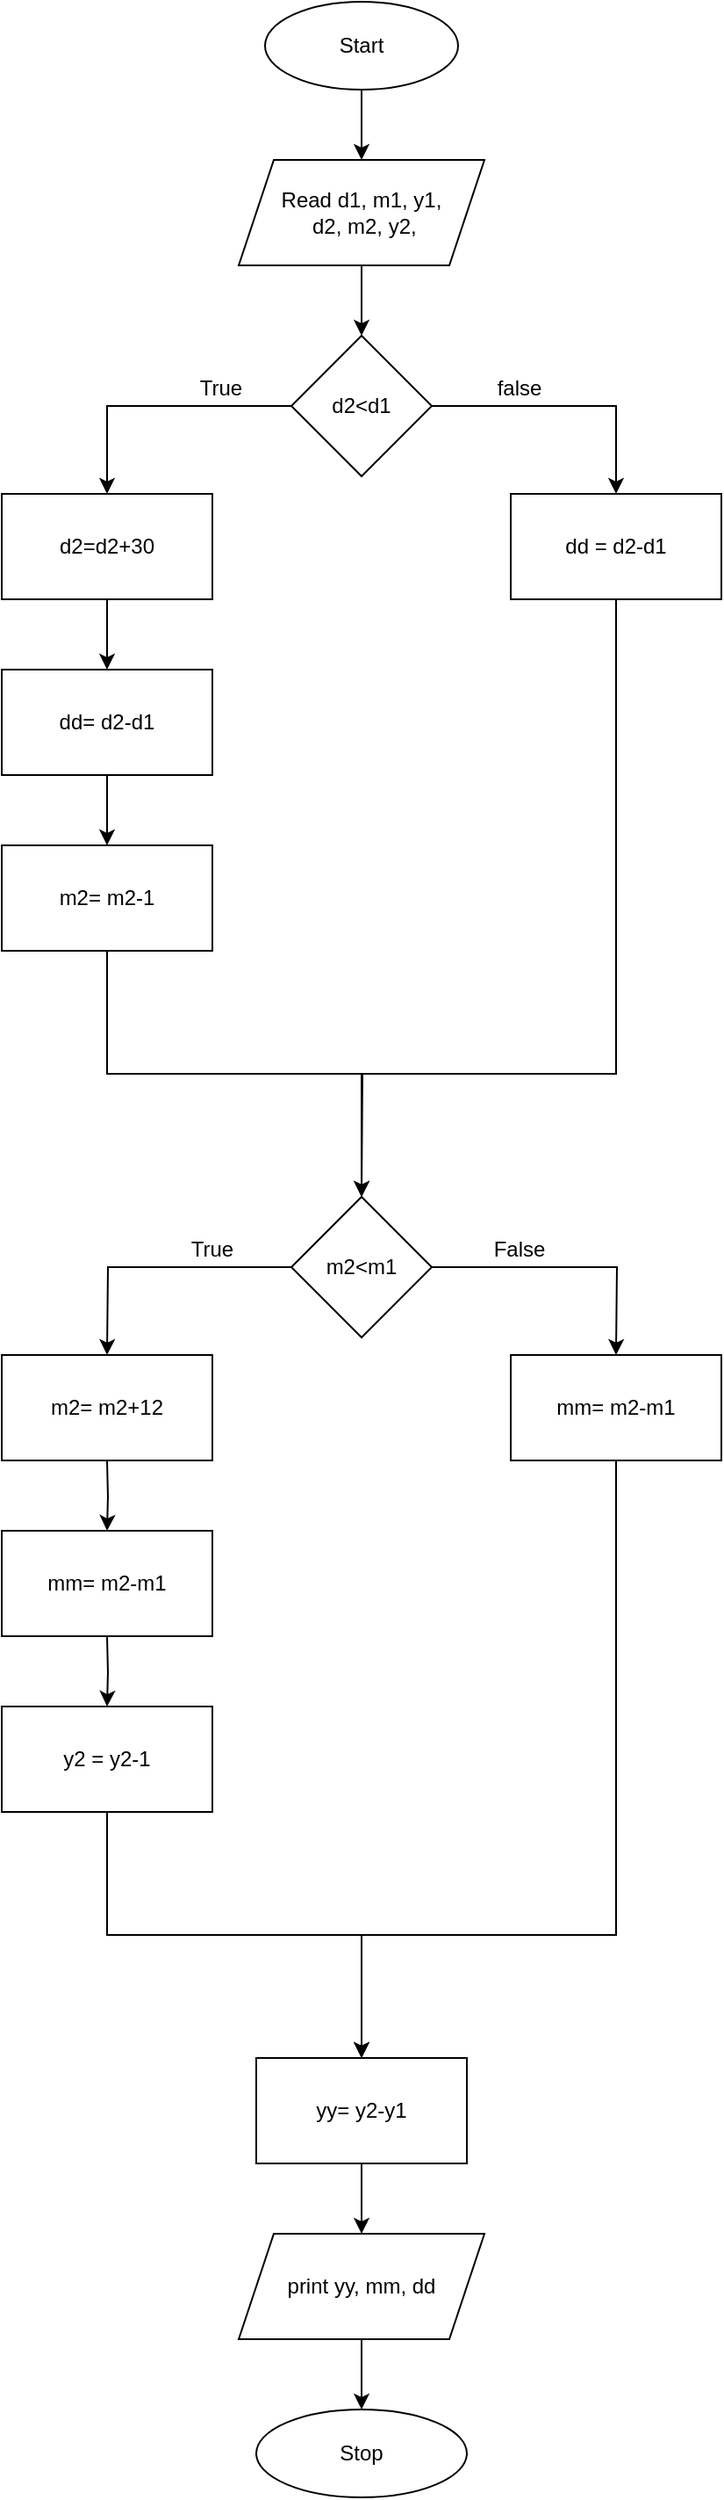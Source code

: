 <mxfile>
    <diagram id="OUM8fFdvFaE_VGUMg18I" name="Page-1">
        <mxGraphModel dx="428" dy="575" grid="1" gridSize="10" guides="1" tooltips="1" connect="1" arrows="1" fold="1" page="1" pageScale="1" pageWidth="850" pageHeight="1100" math="0" shadow="0">
            <root>
                <mxCell id="0"/>
                <mxCell id="1" parent="0"/>
                <mxCell id="7" style="edgeStyle=orthogonalEdgeStyle;rounded=0;orthogonalLoop=1;jettySize=auto;html=1;exitX=0.5;exitY=1;exitDx=0;exitDy=0;entryX=0.5;entryY=0;entryDx=0;entryDy=0;" edge="1" parent="1" source="2" target="3">
                    <mxGeometry relative="1" as="geometry"/>
                </mxCell>
                <mxCell id="2" value="Start" style="ellipse;whiteSpace=wrap;html=1;" vertex="1" parent="1">
                    <mxGeometry x="320" y="40" width="110" height="50" as="geometry"/>
                </mxCell>
                <mxCell id="9" style="edgeStyle=orthogonalEdgeStyle;rounded=0;orthogonalLoop=1;jettySize=auto;html=1;exitX=0.5;exitY=1;exitDx=0;exitDy=0;entryX=0.5;entryY=0;entryDx=0;entryDy=0;" edge="1" parent="1" source="3" target="8">
                    <mxGeometry relative="1" as="geometry"/>
                </mxCell>
                <mxCell id="3" value="Read d1, m1, y1,&lt;br&gt;&amp;nbsp;d2, m2, y2," style="shape=parallelogram;perimeter=parallelogramPerimeter;whiteSpace=wrap;html=1;fixedSize=1;" vertex="1" parent="1">
                    <mxGeometry x="305" y="130" width="140" height="60" as="geometry"/>
                </mxCell>
                <mxCell id="11" style="edgeStyle=orthogonalEdgeStyle;rounded=0;orthogonalLoop=1;jettySize=auto;html=1;exitX=1;exitY=0.5;exitDx=0;exitDy=0;entryX=0.5;entryY=0;entryDx=0;entryDy=0;" edge="1" parent="1" source="8" target="10">
                    <mxGeometry relative="1" as="geometry"/>
                </mxCell>
                <mxCell id="13" style="edgeStyle=orthogonalEdgeStyle;rounded=0;orthogonalLoop=1;jettySize=auto;html=1;exitX=0;exitY=0.5;exitDx=0;exitDy=0;entryX=0.5;entryY=0;entryDx=0;entryDy=0;" edge="1" parent="1" source="8" target="12">
                    <mxGeometry relative="1" as="geometry"/>
                </mxCell>
                <mxCell id="8" value="d2&amp;lt;d1" style="rhombus;whiteSpace=wrap;html=1;" vertex="1" parent="1">
                    <mxGeometry x="335" y="230" width="80" height="80" as="geometry"/>
                </mxCell>
                <mxCell id="20" style="edgeStyle=orthogonalEdgeStyle;rounded=0;orthogonalLoop=1;jettySize=auto;html=1;exitX=0.5;exitY=1;exitDx=0;exitDy=0;" edge="1" parent="1" source="10">
                    <mxGeometry relative="1" as="geometry">
                        <mxPoint x="375" y="720" as="targetPoint"/>
                        <Array as="points">
                            <mxPoint x="520" y="650"/>
                            <mxPoint x="375" y="650"/>
                        </Array>
                    </mxGeometry>
                </mxCell>
                <mxCell id="10" value="dd = d2-d1" style="rounded=0;whiteSpace=wrap;html=1;" vertex="1" parent="1">
                    <mxGeometry x="460" y="320" width="120" height="60" as="geometry"/>
                </mxCell>
                <mxCell id="16" style="edgeStyle=orthogonalEdgeStyle;rounded=0;orthogonalLoop=1;jettySize=auto;html=1;exitX=0.5;exitY=1;exitDx=0;exitDy=0;entryX=0.5;entryY=0;entryDx=0;entryDy=0;" edge="1" parent="1" source="12" target="14">
                    <mxGeometry relative="1" as="geometry"/>
                </mxCell>
                <mxCell id="12" value="d2=d2+30" style="rounded=0;whiteSpace=wrap;html=1;" vertex="1" parent="1">
                    <mxGeometry x="170" y="320" width="120" height="60" as="geometry"/>
                </mxCell>
                <mxCell id="17" style="edgeStyle=orthogonalEdgeStyle;rounded=0;orthogonalLoop=1;jettySize=auto;html=1;exitX=0.5;exitY=1;exitDx=0;exitDy=0;entryX=0.5;entryY=0;entryDx=0;entryDy=0;" edge="1" parent="1" source="14" target="15">
                    <mxGeometry relative="1" as="geometry"/>
                </mxCell>
                <mxCell id="14" value="dd= d2-d1" style="rounded=0;whiteSpace=wrap;html=1;" vertex="1" parent="1">
                    <mxGeometry x="170" y="420" width="120" height="60" as="geometry"/>
                </mxCell>
                <mxCell id="19" style="edgeStyle=orthogonalEdgeStyle;rounded=0;orthogonalLoop=1;jettySize=auto;html=1;exitX=0.5;exitY=1;exitDx=0;exitDy=0;entryX=0.5;entryY=0;entryDx=0;entryDy=0;" edge="1" parent="1" source="15">
                    <mxGeometry relative="1" as="geometry">
                        <mxPoint x="375" y="720" as="targetPoint"/>
                    </mxGeometry>
                </mxCell>
                <mxCell id="15" value="m2= m2-1" style="rounded=0;whiteSpace=wrap;html=1;" vertex="1" parent="1">
                    <mxGeometry x="170" y="520" width="120" height="60" as="geometry"/>
                </mxCell>
                <mxCell id="21" style="edgeStyle=orthogonalEdgeStyle;rounded=0;orthogonalLoop=1;jettySize=auto;html=1;exitX=1;exitY=0.5;exitDx=0;exitDy=0;entryX=0.5;entryY=0;entryDx=0;entryDy=0;" edge="1" parent="1" source="23">
                    <mxGeometry relative="1" as="geometry">
                        <mxPoint x="520" y="810" as="targetPoint"/>
                    </mxGeometry>
                </mxCell>
                <mxCell id="22" style="edgeStyle=orthogonalEdgeStyle;rounded=0;orthogonalLoop=1;jettySize=auto;html=1;exitX=0;exitY=0.5;exitDx=0;exitDy=0;entryX=0.5;entryY=0;entryDx=0;entryDy=0;" edge="1" parent="1" source="23">
                    <mxGeometry relative="1" as="geometry">
                        <mxPoint x="230" y="810" as="targetPoint"/>
                    </mxGeometry>
                </mxCell>
                <mxCell id="23" value="m2&amp;lt;m1" style="rhombus;whiteSpace=wrap;html=1;" vertex="1" parent="1">
                    <mxGeometry x="335" y="720" width="80" height="80" as="geometry"/>
                </mxCell>
                <mxCell id="25" style="edgeStyle=orthogonalEdgeStyle;rounded=0;orthogonalLoop=1;jettySize=auto;html=1;exitX=0.5;exitY=1;exitDx=0;exitDy=0;entryX=0.5;entryY=0;entryDx=0;entryDy=0;" edge="1" parent="1">
                    <mxGeometry relative="1" as="geometry">
                        <mxPoint x="230" y="870" as="sourcePoint"/>
                        <mxPoint x="230" y="910" as="targetPoint"/>
                    </mxGeometry>
                </mxCell>
                <mxCell id="26" style="edgeStyle=orthogonalEdgeStyle;rounded=0;orthogonalLoop=1;jettySize=auto;html=1;exitX=0.5;exitY=1;exitDx=0;exitDy=0;entryX=0.5;entryY=0;entryDx=0;entryDy=0;" edge="1" parent="1">
                    <mxGeometry relative="1" as="geometry">
                        <mxPoint x="230" y="970" as="sourcePoint"/>
                        <mxPoint x="230" y="1010" as="targetPoint"/>
                    </mxGeometry>
                </mxCell>
                <mxCell id="28" value="m2= m2+12" style="rounded=0;whiteSpace=wrap;html=1;" vertex="1" parent="1">
                    <mxGeometry x="170" y="810" width="120" height="60" as="geometry"/>
                </mxCell>
                <mxCell id="29" value="mm= m2-m1" style="rounded=0;whiteSpace=wrap;html=1;" vertex="1" parent="1">
                    <mxGeometry x="170" y="910" width="120" height="60" as="geometry"/>
                </mxCell>
                <mxCell id="32" style="edgeStyle=orthogonalEdgeStyle;rounded=0;orthogonalLoop=1;jettySize=auto;html=1;exitX=0.5;exitY=1;exitDx=0;exitDy=0;entryX=0.5;entryY=0;entryDx=0;entryDy=0;" edge="1" parent="1" source="30" target="35">
                    <mxGeometry relative="1" as="geometry">
                        <mxPoint x="380" y="1210" as="targetPoint"/>
                    </mxGeometry>
                </mxCell>
                <mxCell id="30" value="y2 = y2-1" style="rounded=0;whiteSpace=wrap;html=1;" vertex="1" parent="1">
                    <mxGeometry x="170" y="1010" width="120" height="60" as="geometry"/>
                </mxCell>
                <mxCell id="36" style="edgeStyle=orthogonalEdgeStyle;rounded=0;orthogonalLoop=1;jettySize=auto;html=1;exitX=0.5;exitY=1;exitDx=0;exitDy=0;entryX=0.5;entryY=0;entryDx=0;entryDy=0;" edge="1" parent="1" source="31" target="35">
                    <mxGeometry relative="1" as="geometry">
                        <Array as="points">
                            <mxPoint x="520" y="1140"/>
                            <mxPoint x="375" y="1140"/>
                        </Array>
                    </mxGeometry>
                </mxCell>
                <mxCell id="31" value="mm= m2-m1" style="rounded=0;whiteSpace=wrap;html=1;" vertex="1" parent="1">
                    <mxGeometry x="460" y="810" width="120" height="60" as="geometry"/>
                </mxCell>
                <mxCell id="33" value="True" style="text;html=1;strokeColor=none;fillColor=none;align=center;verticalAlign=middle;whiteSpace=wrap;rounded=0;" vertex="1" parent="1">
                    <mxGeometry x="270" y="740" width="40" height="20" as="geometry"/>
                </mxCell>
                <mxCell id="34" value="False" style="text;html=1;strokeColor=none;fillColor=none;align=center;verticalAlign=middle;whiteSpace=wrap;rounded=0;" vertex="1" parent="1">
                    <mxGeometry x="445" y="740" width="40" height="20" as="geometry"/>
                </mxCell>
                <mxCell id="42" style="edgeStyle=orthogonalEdgeStyle;rounded=0;orthogonalLoop=1;jettySize=auto;html=1;exitX=0.5;exitY=1;exitDx=0;exitDy=0;entryX=0.5;entryY=0;entryDx=0;entryDy=0;" edge="1" parent="1" source="35" target="41">
                    <mxGeometry relative="1" as="geometry"/>
                </mxCell>
                <mxCell id="35" value="yy= y2-y1" style="rounded=0;whiteSpace=wrap;html=1;" vertex="1" parent="1">
                    <mxGeometry x="315" y="1210" width="120" height="60" as="geometry"/>
                </mxCell>
                <mxCell id="44" style="edgeStyle=orthogonalEdgeStyle;rounded=0;orthogonalLoop=1;jettySize=auto;html=1;exitX=0.5;exitY=1;exitDx=0;exitDy=0;entryX=0.5;entryY=0;entryDx=0;entryDy=0;" edge="1" parent="1" source="41" target="43">
                    <mxGeometry relative="1" as="geometry"/>
                </mxCell>
                <mxCell id="41" value="print yy, mm, dd" style="shape=parallelogram;perimeter=parallelogramPerimeter;whiteSpace=wrap;html=1;fixedSize=1;" vertex="1" parent="1">
                    <mxGeometry x="305" y="1310" width="140" height="60" as="geometry"/>
                </mxCell>
                <mxCell id="43" value="Stop" style="ellipse;whiteSpace=wrap;html=1;" vertex="1" parent="1">
                    <mxGeometry x="315" y="1410" width="120" height="50" as="geometry"/>
                </mxCell>
                <mxCell id="45" value="True" style="text;html=1;strokeColor=none;fillColor=none;align=center;verticalAlign=middle;whiteSpace=wrap;rounded=0;" vertex="1" parent="1">
                    <mxGeometry x="275" y="250" width="40" height="20" as="geometry"/>
                </mxCell>
                <mxCell id="46" value="false" style="text;html=1;strokeColor=none;fillColor=none;align=center;verticalAlign=middle;whiteSpace=wrap;rounded=0;" vertex="1" parent="1">
                    <mxGeometry x="445" y="250" width="40" height="20" as="geometry"/>
                </mxCell>
            </root>
        </mxGraphModel>
    </diagram>
</mxfile>